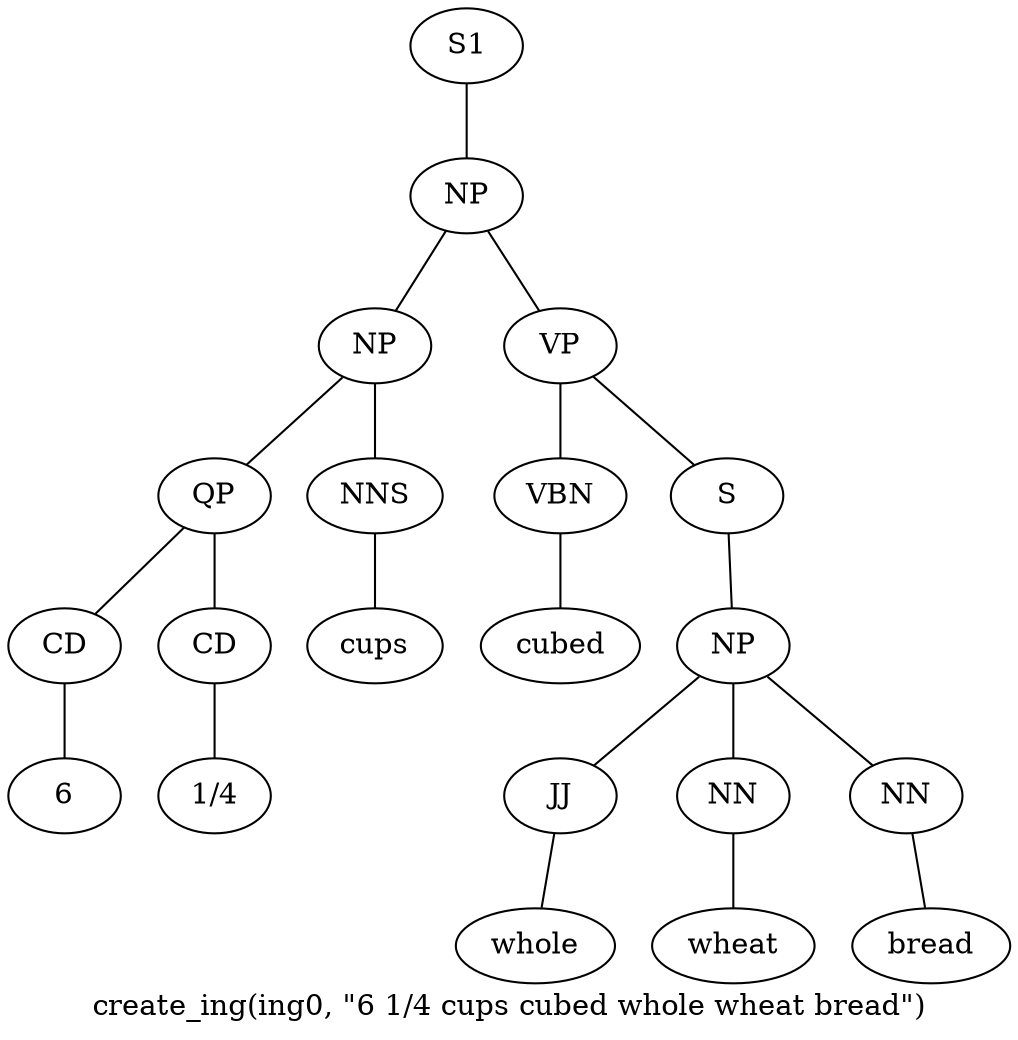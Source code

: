 graph SyntaxGraph {
	label = "create_ing(ing0, \"6 1/4 cups cubed whole wheat bread\")";
	Node0 [label="S1"];
	Node1 [label="NP"];
	Node2 [label="NP"];
	Node3 [label="QP"];
	Node4 [label="CD"];
	Node5 [label="6"];
	Node6 [label="CD"];
	Node7 [label="1/4"];
	Node8 [label="NNS"];
	Node9 [label="cups"];
	Node10 [label="VP"];
	Node11 [label="VBN"];
	Node12 [label="cubed"];
	Node13 [label="S"];
	Node14 [label="NP"];
	Node15 [label="JJ"];
	Node16 [label="whole"];
	Node17 [label="NN"];
	Node18 [label="wheat"];
	Node19 [label="NN"];
	Node20 [label="bread"];

	Node0 -- Node1;
	Node1 -- Node2;
	Node1 -- Node10;
	Node2 -- Node3;
	Node2 -- Node8;
	Node3 -- Node4;
	Node3 -- Node6;
	Node4 -- Node5;
	Node6 -- Node7;
	Node8 -- Node9;
	Node10 -- Node11;
	Node10 -- Node13;
	Node11 -- Node12;
	Node13 -- Node14;
	Node14 -- Node15;
	Node14 -- Node17;
	Node14 -- Node19;
	Node15 -- Node16;
	Node17 -- Node18;
	Node19 -- Node20;
}